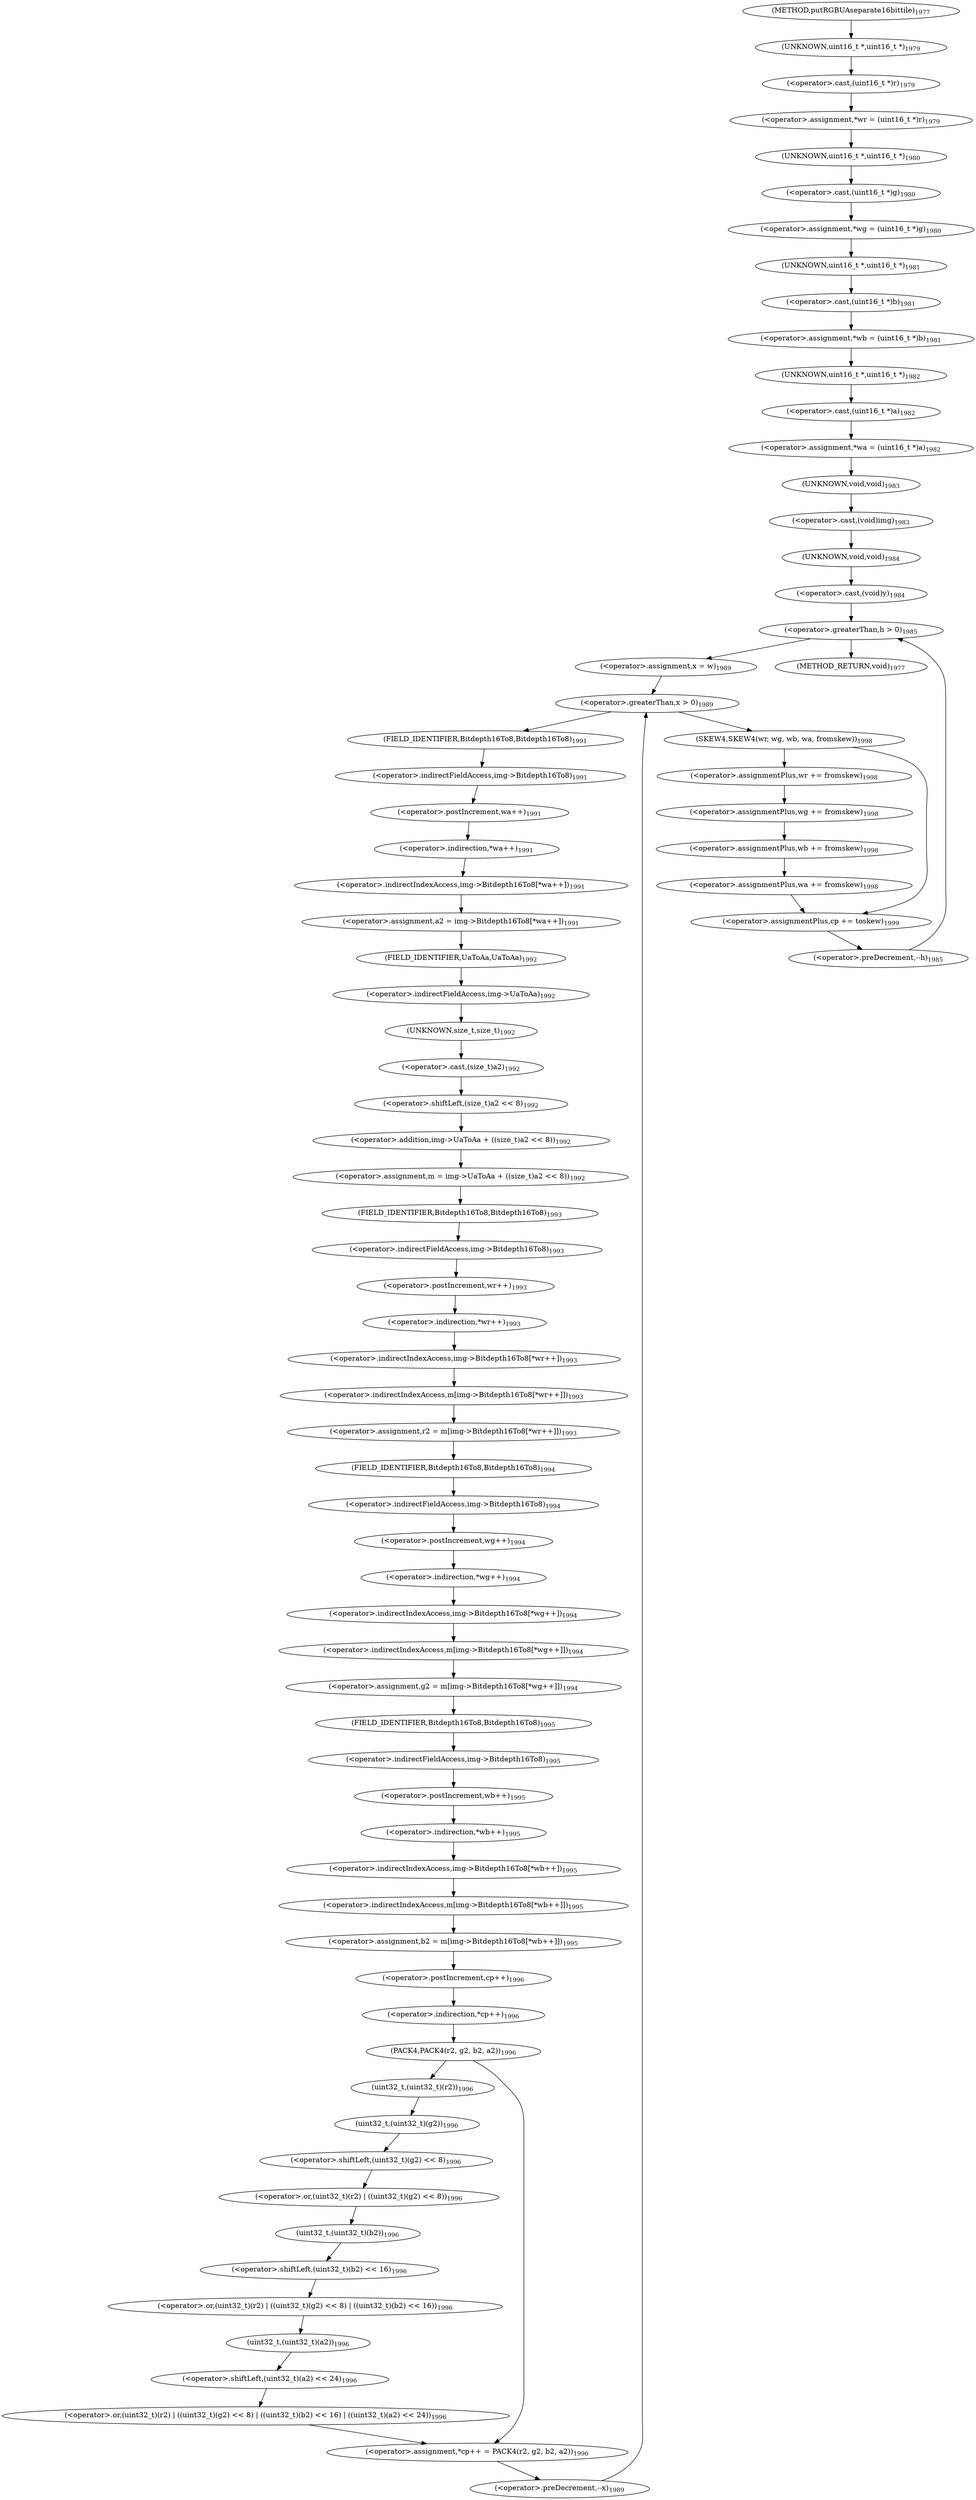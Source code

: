 digraph "putRGBUAseparate16bittile" {  
"54960" [label = <(&lt;operator&gt;.assignment,*wr = (uint16_t *)r)<SUB>1979</SUB>> ]
"54966" [label = <(&lt;operator&gt;.assignment,*wg = (uint16_t *)g)<SUB>1980</SUB>> ]
"54972" [label = <(&lt;operator&gt;.assignment,*wb = (uint16_t *)b)<SUB>1981</SUB>> ]
"54978" [label = <(&lt;operator&gt;.assignment,*wa = (uint16_t *)a)<SUB>1982</SUB>> ]
"54983" [label = <(&lt;operator&gt;.cast,(void)img)<SUB>1983</SUB>> ]
"54986" [label = <(&lt;operator&gt;.cast,(void)y)<SUB>1984</SUB>> ]
"54962" [label = <(&lt;operator&gt;.cast,(uint16_t *)r)<SUB>1979</SUB>> ]
"54968" [label = <(&lt;operator&gt;.cast,(uint16_t *)g)<SUB>1980</SUB>> ]
"54974" [label = <(&lt;operator&gt;.cast,(uint16_t *)b)<SUB>1981</SUB>> ]
"54980" [label = <(&lt;operator&gt;.cast,(uint16_t *)a)<SUB>1982</SUB>> ]
"54984" [label = <(UNKNOWN,void,void)<SUB>1983</SUB>> ]
"54987" [label = <(UNKNOWN,void,void)<SUB>1984</SUB>> ]
"54991" [label = <(&lt;operator&gt;.greaterThan,h &gt; 0)<SUB>1985</SUB>> ]
"54994" [label = <(&lt;operator&gt;.preDecrement,--h)<SUB>1985</SUB>> ]
"54963" [label = <(UNKNOWN,uint16_t *,uint16_t *)<SUB>1979</SUB>> ]
"54969" [label = <(UNKNOWN,uint16_t *,uint16_t *)<SUB>1980</SUB>> ]
"54975" [label = <(UNKNOWN,uint16_t *,uint16_t *)<SUB>1981</SUB>> ]
"54981" [label = <(UNKNOWN,uint16_t *,uint16_t *)<SUB>1982</SUB>> ]
"55093" [label = <(SKEW4,SKEW4(wr, wg, wb, wa, fromskew))<SUB>1998</SUB>> ]
"55113" [label = <(&lt;operator&gt;.assignmentPlus,cp += toskew)<SUB>1999</SUB>> ]
"55007" [label = <(&lt;operator&gt;.greaterThan,x &gt; 0)<SUB>1989</SUB>> ]
"55010" [label = <(&lt;operator&gt;.preDecrement,--x)<SUB>1989</SUB>> ]
"55004" [label = <(&lt;operator&gt;.assignment,x = w)<SUB>1989</SUB>> ]
"55013" [label = <(&lt;operator&gt;.assignment,a2 = img-&gt;Bitdepth16To8[*wa++])<SUB>1991</SUB>> ]
"55022" [label = <(&lt;operator&gt;.assignment,m = img-&gt;UaToAa + ((size_t)a2 &lt;&lt; 8))<SUB>1992</SUB>> ]
"55033" [label = <(&lt;operator&gt;.assignment,r2 = m[img-&gt;Bitdepth16To8[*wr++]])<SUB>1993</SUB>> ]
"55044" [label = <(&lt;operator&gt;.assignment,g2 = m[img-&gt;Bitdepth16To8[*wg++]])<SUB>1994</SUB>> ]
"55055" [label = <(&lt;operator&gt;.assignment,b2 = m[img-&gt;Bitdepth16To8[*wb++]])<SUB>1995</SUB>> ]
"55066" [label = <(&lt;operator&gt;.assignment,*cp++ = PACK4(r2, g2, b2, a2))<SUB>1996</SUB>> ]
"55015" [label = <(&lt;operator&gt;.indirectIndexAccess,img-&gt;Bitdepth16To8[*wa++])<SUB>1991</SUB>> ]
"55024" [label = <(&lt;operator&gt;.addition,img-&gt;UaToAa + ((size_t)a2 &lt;&lt; 8))<SUB>1992</SUB>> ]
"55035" [label = <(&lt;operator&gt;.indirectIndexAccess,m[img-&gt;Bitdepth16To8[*wr++]])<SUB>1993</SUB>> ]
"55046" [label = <(&lt;operator&gt;.indirectIndexAccess,m[img-&gt;Bitdepth16To8[*wg++]])<SUB>1994</SUB>> ]
"55057" [label = <(&lt;operator&gt;.indirectIndexAccess,m[img-&gt;Bitdepth16To8[*wb++]])<SUB>1995</SUB>> ]
"55067" [label = <(&lt;operator&gt;.indirection,*cp++)<SUB>1996</SUB>> ]
"55070" [label = <(PACK4,PACK4(r2, g2, b2, a2))<SUB>1996</SUB>> ]
"55101" [label = <(&lt;operator&gt;.assignmentPlus,wr += fromskew)<SUB>1998</SUB>> ]
"55104" [label = <(&lt;operator&gt;.assignmentPlus,wg += fromskew)<SUB>1998</SUB>> ]
"55107" [label = <(&lt;operator&gt;.assignmentPlus,wb += fromskew)<SUB>1998</SUB>> ]
"55110" [label = <(&lt;operator&gt;.assignmentPlus,wa += fromskew)<SUB>1998</SUB>> ]
"55016" [label = <(&lt;operator&gt;.indirectFieldAccess,img-&gt;Bitdepth16To8)<SUB>1991</SUB>> ]
"55019" [label = <(&lt;operator&gt;.indirection,*wa++)<SUB>1991</SUB>> ]
"55025" [label = <(&lt;operator&gt;.indirectFieldAccess,img-&gt;UaToAa)<SUB>1992</SUB>> ]
"55028" [label = <(&lt;operator&gt;.shiftLeft,(size_t)a2 &lt;&lt; 8)<SUB>1992</SUB>> ]
"55037" [label = <(&lt;operator&gt;.indirectIndexAccess,img-&gt;Bitdepth16To8[*wr++])<SUB>1993</SUB>> ]
"55048" [label = <(&lt;operator&gt;.indirectIndexAccess,img-&gt;Bitdepth16To8[*wg++])<SUB>1994</SUB>> ]
"55059" [label = <(&lt;operator&gt;.indirectIndexAccess,img-&gt;Bitdepth16To8[*wb++])<SUB>1995</SUB>> ]
"55068" [label = <(&lt;operator&gt;.postIncrement,cp++)<SUB>1996</SUB>> ]
"55018" [label = <(FIELD_IDENTIFIER,Bitdepth16To8,Bitdepth16To8)<SUB>1991</SUB>> ]
"55020" [label = <(&lt;operator&gt;.postIncrement,wa++)<SUB>1991</SUB>> ]
"55027" [label = <(FIELD_IDENTIFIER,UaToAa,UaToAa)<SUB>1992</SUB>> ]
"55029" [label = <(&lt;operator&gt;.cast,(size_t)a2)<SUB>1992</SUB>> ]
"55038" [label = <(&lt;operator&gt;.indirectFieldAccess,img-&gt;Bitdepth16To8)<SUB>1993</SUB>> ]
"55041" [label = <(&lt;operator&gt;.indirection,*wr++)<SUB>1993</SUB>> ]
"55049" [label = <(&lt;operator&gt;.indirectFieldAccess,img-&gt;Bitdepth16To8)<SUB>1994</SUB>> ]
"55052" [label = <(&lt;operator&gt;.indirection,*wg++)<SUB>1994</SUB>> ]
"55060" [label = <(&lt;operator&gt;.indirectFieldAccess,img-&gt;Bitdepth16To8)<SUB>1995</SUB>> ]
"55063" [label = <(&lt;operator&gt;.indirection,*wb++)<SUB>1995</SUB>> ]
"55076" [label = <(&lt;operator&gt;.or,(uint32_t)(r2) | ((uint32_t)(g2) &lt;&lt; 8) | ((uint32_t)(b2) &lt;&lt; 16) | ((uint32_t)(a2) &lt;&lt; 24))<SUB>1996</SUB>> ]
"55030" [label = <(UNKNOWN,size_t,size_t)<SUB>1992</SUB>> ]
"55040" [label = <(FIELD_IDENTIFIER,Bitdepth16To8,Bitdepth16To8)<SUB>1993</SUB>> ]
"55042" [label = <(&lt;operator&gt;.postIncrement,wr++)<SUB>1993</SUB>> ]
"55051" [label = <(FIELD_IDENTIFIER,Bitdepth16To8,Bitdepth16To8)<SUB>1994</SUB>> ]
"55053" [label = <(&lt;operator&gt;.postIncrement,wg++)<SUB>1994</SUB>> ]
"55062" [label = <(FIELD_IDENTIFIER,Bitdepth16To8,Bitdepth16To8)<SUB>1995</SUB>> ]
"55064" [label = <(&lt;operator&gt;.postIncrement,wb++)<SUB>1995</SUB>> ]
"55077" [label = <(&lt;operator&gt;.or,(uint32_t)(r2) | ((uint32_t)(g2) &lt;&lt; 8) | ((uint32_t)(b2) &lt;&lt; 16))<SUB>1996</SUB>> ]
"55089" [label = <(&lt;operator&gt;.shiftLeft,(uint32_t)(a2) &lt;&lt; 24)<SUB>1996</SUB>> ]
"55078" [label = <(&lt;operator&gt;.or,(uint32_t)(r2) | ((uint32_t)(g2) &lt;&lt; 8))<SUB>1996</SUB>> ]
"55085" [label = <(&lt;operator&gt;.shiftLeft,(uint32_t)(b2) &lt;&lt; 16)<SUB>1996</SUB>> ]
"55090" [label = <(uint32_t,(uint32_t)(a2))<SUB>1996</SUB>> ]
"55079" [label = <(uint32_t,(uint32_t)(r2))<SUB>1996</SUB>> ]
"55081" [label = <(&lt;operator&gt;.shiftLeft,(uint32_t)(g2) &lt;&lt; 8)<SUB>1996</SUB>> ]
"55086" [label = <(uint32_t,(uint32_t)(b2))<SUB>1996</SUB>> ]
"55082" [label = <(uint32_t,(uint32_t)(g2))<SUB>1996</SUB>> ]
"54945" [label = <(METHOD,putRGBUAseparate16bittile)<SUB>1977</SUB>> ]
"55116" [label = <(METHOD_RETURN,void)<SUB>1977</SUB>> ]
  "54960" -> "54969" 
  "54966" -> "54975" 
  "54972" -> "54981" 
  "54978" -> "54984" 
  "54983" -> "54987" 
  "54986" -> "54991" 
  "54962" -> "54960" 
  "54968" -> "54966" 
  "54974" -> "54972" 
  "54980" -> "54978" 
  "54984" -> "54983" 
  "54987" -> "54986" 
  "54991" -> "55116" 
  "54991" -> "55004" 
  "54994" -> "54991" 
  "54963" -> "54962" 
  "54969" -> "54968" 
  "54975" -> "54974" 
  "54981" -> "54980" 
  "55093" -> "55101" 
  "55093" -> "55113" 
  "55113" -> "54994" 
  "55007" -> "55018" 
  "55007" -> "55093" 
  "55010" -> "55007" 
  "55004" -> "55007" 
  "55013" -> "55027" 
  "55022" -> "55040" 
  "55033" -> "55051" 
  "55044" -> "55062" 
  "55055" -> "55068" 
  "55066" -> "55010" 
  "55015" -> "55013" 
  "55024" -> "55022" 
  "55035" -> "55033" 
  "55046" -> "55044" 
  "55057" -> "55055" 
  "55067" -> "55070" 
  "55070" -> "55066" 
  "55070" -> "55079" 
  "55101" -> "55104" 
  "55104" -> "55107" 
  "55107" -> "55110" 
  "55110" -> "55113" 
  "55016" -> "55020" 
  "55019" -> "55015" 
  "55025" -> "55030" 
  "55028" -> "55024" 
  "55037" -> "55035" 
  "55048" -> "55046" 
  "55059" -> "55057" 
  "55068" -> "55067" 
  "55018" -> "55016" 
  "55020" -> "55019" 
  "55027" -> "55025" 
  "55029" -> "55028" 
  "55038" -> "55042" 
  "55041" -> "55037" 
  "55049" -> "55053" 
  "55052" -> "55048" 
  "55060" -> "55064" 
  "55063" -> "55059" 
  "55076" -> "55066" 
  "55030" -> "55029" 
  "55040" -> "55038" 
  "55042" -> "55041" 
  "55051" -> "55049" 
  "55053" -> "55052" 
  "55062" -> "55060" 
  "55064" -> "55063" 
  "55077" -> "55090" 
  "55089" -> "55076" 
  "55078" -> "55086" 
  "55085" -> "55077" 
  "55090" -> "55089" 
  "55079" -> "55082" 
  "55081" -> "55078" 
  "55086" -> "55085" 
  "55082" -> "55081" 
  "54945" -> "54963" 
}
